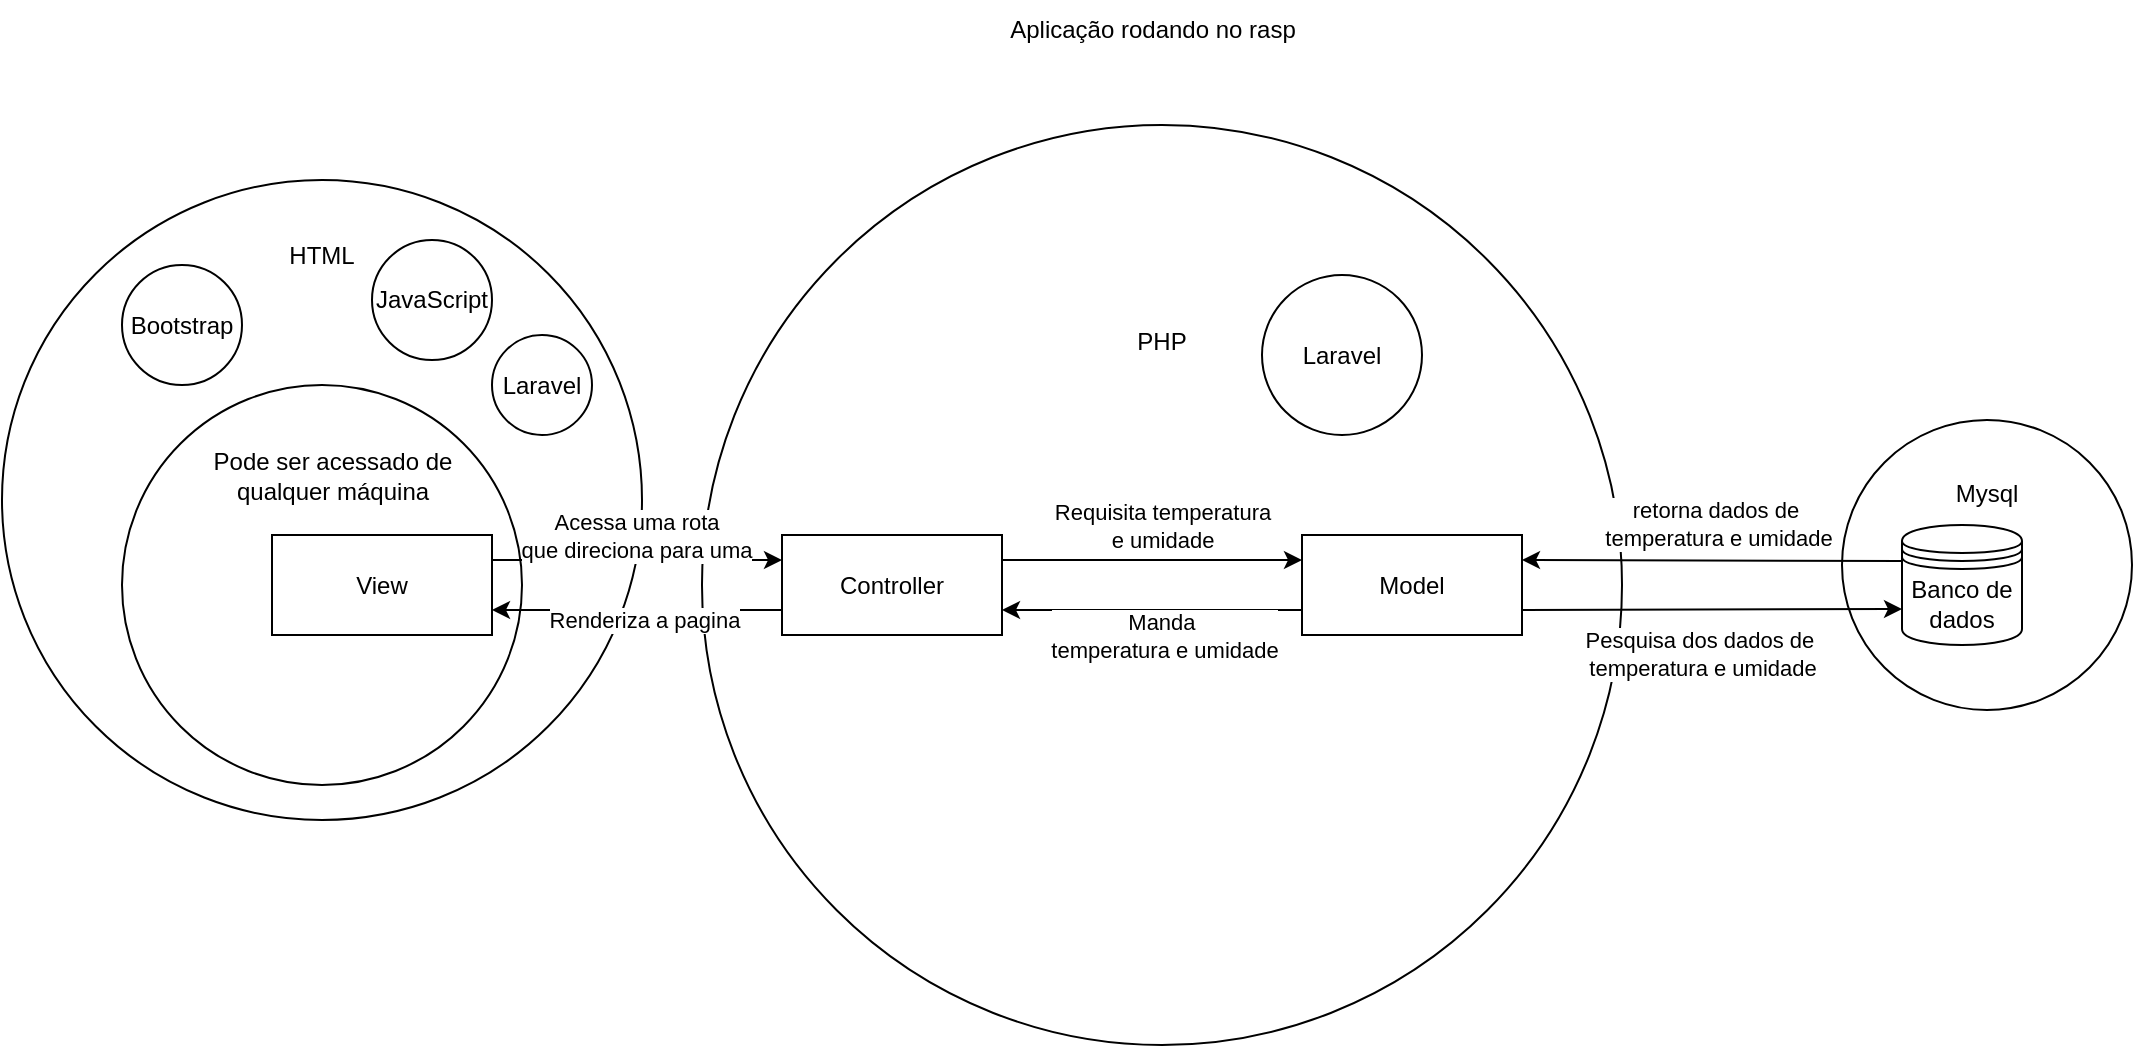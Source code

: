 <mxfile version="22.0.8" type="github">
  <diagram name="Página-1" id="txFkV5qtQ6-GotB8eZur">
    <mxGraphModel dx="2431" dy="829" grid="1" gridSize="10" guides="1" tooltips="1" connect="1" arrows="1" fold="1" page="1" pageScale="1" pageWidth="827" pageHeight="1169" math="0" shadow="0">
      <root>
        <mxCell id="0" />
        <mxCell id="1" parent="0" />
        <mxCell id="GlF-iVVCB-7Cre2K1o7R-5" value="&lt;div&gt;PHP&lt;/div&gt;&lt;div&gt;&lt;br&gt;&lt;/div&gt;&lt;div&gt;&lt;br&gt;&lt;/div&gt;&lt;div&gt;&lt;br&gt;&lt;/div&gt;&lt;div&gt;&lt;br&gt;&lt;/div&gt;&lt;div&gt;&lt;br&gt;&lt;/div&gt;&lt;div&gt;&lt;br&gt;&lt;/div&gt;&lt;div&gt;&lt;br&gt;&lt;/div&gt;&lt;div&gt;&lt;br&gt;&lt;/div&gt;&lt;div&gt;&lt;br&gt;&lt;/div&gt;&lt;div&gt;&lt;br&gt;&lt;/div&gt;&lt;div&gt;&lt;br&gt;&lt;/div&gt;&lt;div&gt;&lt;br&gt;&lt;/div&gt;&lt;div&gt;&lt;br&gt;&lt;/div&gt;&lt;div&gt;&lt;br&gt;&lt;/div&gt;&lt;div&gt;&lt;br&gt;&lt;/div&gt;&lt;div&gt;&lt;br&gt;&lt;/div&gt;&lt;div&gt;&lt;br&gt;&lt;/div&gt;" style="ellipse;whiteSpace=wrap;html=1;aspect=fixed;" vertex="1" parent="1">
          <mxGeometry x="240" y="342.5" width="460" height="460" as="geometry" />
        </mxCell>
        <mxCell id="Tcr9Ncec1bthyELoQFyk-28" value="&lt;div&gt;HTML&lt;br&gt;&lt;/div&gt;&lt;div&gt;&lt;br&gt;&lt;/div&gt;&lt;div&gt;&lt;br&gt;&lt;/div&gt;&lt;div&gt;&lt;br&gt;&lt;/div&gt;&lt;div&gt;&lt;br&gt;&lt;/div&gt;&lt;div&gt;&lt;br&gt;&lt;/div&gt;&lt;div&gt;&lt;br&gt;&lt;/div&gt;&lt;div&gt;&lt;br&gt;&lt;/div&gt;&lt;div&gt;&lt;br&gt;&lt;/div&gt;&lt;div&gt;&lt;br&gt;&lt;/div&gt;&lt;div&gt;&lt;br&gt;&lt;/div&gt;&lt;div&gt;&lt;br&gt;&lt;/div&gt;&lt;div&gt;&lt;br&gt;&lt;/div&gt;&lt;div&gt;&lt;br&gt;&lt;/div&gt;&lt;div&gt;&lt;br&gt;&lt;/div&gt;&lt;div&gt;&lt;br&gt;&lt;/div&gt;&lt;div&gt;&lt;br&gt;&lt;/div&gt;&lt;div&gt;&lt;br&gt;&lt;/div&gt;" style="ellipse;whiteSpace=wrap;html=1;aspect=fixed;" parent="1" vertex="1">
          <mxGeometry x="-110" y="370" width="320" height="320" as="geometry" />
        </mxCell>
        <mxCell id="Tcr9Ncec1bthyELoQFyk-31" value="Laravel" style="ellipse;whiteSpace=wrap;html=1;aspect=fixed;" parent="1" vertex="1">
          <mxGeometry x="135" y="447.5" width="50" height="50" as="geometry" />
        </mxCell>
        <mxCell id="Tcr9Ncec1bthyELoQFyk-33" value="JavaScript" style="ellipse;whiteSpace=wrap;html=1;aspect=fixed;" parent="1" vertex="1">
          <mxGeometry x="75" y="400" width="60" height="60" as="geometry" />
        </mxCell>
        <mxCell id="Tcr9Ncec1bthyELoQFyk-34" value="Bootstrap" style="ellipse;whiteSpace=wrap;html=1;aspect=fixed;" parent="1" vertex="1">
          <mxGeometry x="-50" y="412.5" width="60" height="60" as="geometry" />
        </mxCell>
        <mxCell id="Tcr9Ncec1bthyELoQFyk-30" value="Laravel" style="ellipse;whiteSpace=wrap;html=1;aspect=fixed;" parent="1" vertex="1">
          <mxGeometry x="520" y="417.5" width="80" height="80" as="geometry" />
        </mxCell>
        <mxCell id="Tcr9Ncec1bthyELoQFyk-32" value="&lt;div&gt;Mysql&lt;/div&gt;&lt;div&gt;&lt;br&gt;&lt;/div&gt;&lt;div&gt;&lt;br&gt;&lt;/div&gt;&lt;div&gt;&lt;br&gt;&lt;/div&gt;&lt;div&gt;&lt;br&gt;&lt;/div&gt;&lt;div&gt;&lt;br&gt;&lt;/div&gt;" style="ellipse;whiteSpace=wrap;html=1;aspect=fixed;" parent="1" vertex="1">
          <mxGeometry x="810" y="490" width="145" height="145" as="geometry" />
        </mxCell>
        <mxCell id="Tcr9Ncec1bthyELoQFyk-23" value="&lt;div&gt;&lt;br&gt;&lt;/div&gt;&lt;div&gt;&lt;br&gt;&lt;/div&gt;&lt;div&gt;&lt;br&gt;&lt;/div&gt;&lt;div&gt;&lt;br&gt;&lt;/div&gt;&lt;div&gt;&lt;br&gt;&lt;/div&gt;&lt;div&gt;&lt;br&gt;&lt;/div&gt;" style="ellipse;whiteSpace=wrap;html=1;aspect=fixed;direction=south;" parent="1" vertex="1">
          <mxGeometry x="-50" y="472.5" width="200" height="200" as="geometry" />
        </mxCell>
        <mxCell id="Tcr9Ncec1bthyELoQFyk-1" value="Controller" style="html=1;whiteSpace=wrap;" parent="1" vertex="1">
          <mxGeometry x="280" y="547.5" width="110" height="50" as="geometry" />
        </mxCell>
        <mxCell id="Tcr9Ncec1bthyELoQFyk-2" value="Model" style="html=1;whiteSpace=wrap;" parent="1" vertex="1">
          <mxGeometry x="540" y="547.5" width="110" height="50" as="geometry" />
        </mxCell>
        <mxCell id="Tcr9Ncec1bthyELoQFyk-3" value="Banco de dados" style="shape=datastore;whiteSpace=wrap;html=1;" parent="1" vertex="1">
          <mxGeometry x="840" y="542.5" width="60" height="60" as="geometry" />
        </mxCell>
        <mxCell id="Tcr9Ncec1bthyELoQFyk-5" value="" style="endArrow=classic;html=1;rounded=0;exitX=0;exitY=0.75;exitDx=0;exitDy=0;entryX=1;entryY=0.75;entryDx=0;entryDy=0;" parent="1" source="Tcr9Ncec1bthyELoQFyk-2" target="Tcr9Ncec1bthyELoQFyk-1" edge="1">
          <mxGeometry width="50" height="50" relative="1" as="geometry">
            <mxPoint x="390" y="440" as="sourcePoint" />
            <mxPoint x="440" y="390" as="targetPoint" />
          </mxGeometry>
        </mxCell>
        <mxCell id="Tcr9Ncec1bthyELoQFyk-6" value="&lt;div&gt;Manda&amp;nbsp;&lt;/div&gt;&lt;div&gt;temperatura e umidade&lt;/div&gt;" style="edgeLabel;html=1;align=center;verticalAlign=middle;resizable=0;points=[];" parent="Tcr9Ncec1bthyELoQFyk-5" vertex="1" connectable="0">
          <mxGeometry x="0.18" y="-4" relative="1" as="geometry">
            <mxPoint x="19" y="17" as="offset" />
          </mxGeometry>
        </mxCell>
        <mxCell id="Tcr9Ncec1bthyELoQFyk-7" value="" style="endArrow=classic;html=1;rounded=0;exitX=1;exitY=0.25;exitDx=0;exitDy=0;entryX=0;entryY=0.25;entryDx=0;entryDy=0;" parent="1" source="Tcr9Ncec1bthyELoQFyk-1" target="Tcr9Ncec1bthyELoQFyk-2" edge="1">
          <mxGeometry width="50" height="50" relative="1" as="geometry">
            <mxPoint x="390" y="440" as="sourcePoint" />
            <mxPoint x="440" y="390" as="targetPoint" />
          </mxGeometry>
        </mxCell>
        <mxCell id="Tcr9Ncec1bthyELoQFyk-8" value="&lt;div&gt;Requisita temperatura&lt;/div&gt;&lt;div&gt;e umidade&lt;br&gt;&lt;/div&gt;" style="edgeLabel;html=1;align=center;verticalAlign=middle;resizable=0;points=[];" parent="Tcr9Ncec1bthyELoQFyk-7" vertex="1" connectable="0">
          <mxGeometry x="0.356" y="-3" relative="1" as="geometry">
            <mxPoint x="-22" y="-20" as="offset" />
          </mxGeometry>
        </mxCell>
        <mxCell id="Tcr9Ncec1bthyELoQFyk-9" value="" style="endArrow=classic;html=1;rounded=0;exitX=0;exitY=0.3;exitDx=0;exitDy=0;entryX=1;entryY=0.25;entryDx=0;entryDy=0;" parent="1" source="Tcr9Ncec1bthyELoQFyk-3" target="Tcr9Ncec1bthyELoQFyk-2" edge="1">
          <mxGeometry width="50" height="50" relative="1" as="geometry">
            <mxPoint x="440" y="660" as="sourcePoint" />
            <mxPoint x="490" y="610" as="targetPoint" />
          </mxGeometry>
        </mxCell>
        <mxCell id="Tcr9Ncec1bthyELoQFyk-12" value="&lt;div&gt;retorna dados de&amp;nbsp;&lt;/div&gt;&lt;div&gt;temperatura e umidade&lt;/div&gt;" style="edgeLabel;html=1;align=center;verticalAlign=middle;resizable=0;points=[];" parent="Tcr9Ncec1bthyELoQFyk-9" vertex="1" connectable="0">
          <mxGeometry x="0.144" y="3" relative="1" as="geometry">
            <mxPoint x="16" y="-21" as="offset" />
          </mxGeometry>
        </mxCell>
        <mxCell id="Tcr9Ncec1bthyELoQFyk-10" value="" style="endArrow=classic;html=1;rounded=0;exitX=1;exitY=0.75;exitDx=0;exitDy=0;entryX=0;entryY=0.7;entryDx=0;entryDy=0;" parent="1" source="Tcr9Ncec1bthyELoQFyk-2" target="Tcr9Ncec1bthyELoQFyk-3" edge="1">
          <mxGeometry width="50" height="50" relative="1" as="geometry">
            <mxPoint x="450" y="670" as="sourcePoint" />
            <mxPoint x="500" y="620" as="targetPoint" />
          </mxGeometry>
        </mxCell>
        <mxCell id="Tcr9Ncec1bthyELoQFyk-11" value="&lt;div&gt;Pesquisa dos dados de&amp;nbsp;&lt;/div&gt;&lt;div&gt;temperatura e umidade&lt;br&gt;&lt;/div&gt;" style="edgeLabel;html=1;align=center;verticalAlign=middle;resizable=0;points=[];" parent="Tcr9Ncec1bthyELoQFyk-10" vertex="1" connectable="0">
          <mxGeometry x="-0.39" y="1" relative="1" as="geometry">
            <mxPoint x="32" y="23" as="offset" />
          </mxGeometry>
        </mxCell>
        <mxCell id="Tcr9Ncec1bthyELoQFyk-13" value="View" style="html=1;whiteSpace=wrap;" parent="1" vertex="1">
          <mxGeometry x="25" y="547.5" width="110" height="50" as="geometry" />
        </mxCell>
        <mxCell id="Tcr9Ncec1bthyELoQFyk-14" value="" style="endArrow=classic;html=1;rounded=0;exitX=0;exitY=0.75;exitDx=0;exitDy=0;entryX=1;entryY=0.75;entryDx=0;entryDy=0;" parent="1" source="Tcr9Ncec1bthyELoQFyk-1" target="Tcr9Ncec1bthyELoQFyk-13" edge="1">
          <mxGeometry width="50" height="50" relative="1" as="geometry">
            <mxPoint x="390" y="320" as="sourcePoint" />
            <mxPoint x="440" y="270" as="targetPoint" />
          </mxGeometry>
        </mxCell>
        <mxCell id="Tcr9Ncec1bthyELoQFyk-15" value="Renderiza a pagina" style="edgeLabel;html=1;align=center;verticalAlign=middle;resizable=0;points=[];" parent="Tcr9Ncec1bthyELoQFyk-14" vertex="1" connectable="0">
          <mxGeometry x="0.237" y="3" relative="1" as="geometry">
            <mxPoint x="20" y="2" as="offset" />
          </mxGeometry>
        </mxCell>
        <mxCell id="Tcr9Ncec1bthyELoQFyk-17" value="" style="endArrow=classic;html=1;rounded=0;exitX=1;exitY=0.25;exitDx=0;exitDy=0;entryX=0;entryY=0.25;entryDx=0;entryDy=0;" parent="1" source="Tcr9Ncec1bthyELoQFyk-13" target="Tcr9Ncec1bthyELoQFyk-1" edge="1">
          <mxGeometry width="50" height="50" relative="1" as="geometry">
            <mxPoint x="390" y="320" as="sourcePoint" />
            <mxPoint x="337.5" y="220" as="targetPoint" />
          </mxGeometry>
        </mxCell>
        <mxCell id="Tcr9Ncec1bthyELoQFyk-19" value="&lt;div&gt;Acessa uma rota&lt;/div&gt;&lt;div&gt;que direciona para uma&lt;br&gt;&lt;/div&gt;" style="edgeLabel;html=1;align=center;verticalAlign=middle;resizable=0;points=[];" parent="Tcr9Ncec1bthyELoQFyk-17" vertex="1" connectable="0">
          <mxGeometry x="0.047" y="-3" relative="1" as="geometry">
            <mxPoint x="-4" y="-15" as="offset" />
          </mxGeometry>
        </mxCell>
        <mxCell id="Tcr9Ncec1bthyELoQFyk-25" value="Aplicação rodando no rasp" style="text;html=1;align=center;verticalAlign=middle;resizable=0;points=[];autosize=1;strokeColor=none;fillColor=none;" parent="1" vertex="1">
          <mxGeometry x="380" y="280" width="170" height="30" as="geometry" />
        </mxCell>
        <mxCell id="Tcr9Ncec1bthyELoQFyk-27" value="&lt;div&gt;Pode ser acessado de&lt;/div&gt;qualquer máquina" style="text;html=1;align=center;verticalAlign=middle;resizable=0;points=[];autosize=1;strokeColor=none;fillColor=none;" parent="1" vertex="1">
          <mxGeometry x="-15" y="497.5" width="140" height="40" as="geometry" />
        </mxCell>
      </root>
    </mxGraphModel>
  </diagram>
</mxfile>
